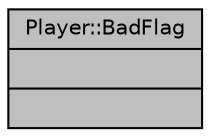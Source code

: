 digraph "Player::BadFlag"
{
 // INTERACTIVE_SVG=YES
 // LATEX_PDF_SIZE
  edge [fontname="Helvetica",fontsize="10",labelfontname="Helvetica",labelfontsize="10"];
  node [fontname="Helvetica",fontsize="10",shape=record];
  Node1 [label="{Player::BadFlag\n||}",height=0.2,width=0.4,color="black", fillcolor="grey75", style="filled", fontcolor="black",tooltip=" "];
}
